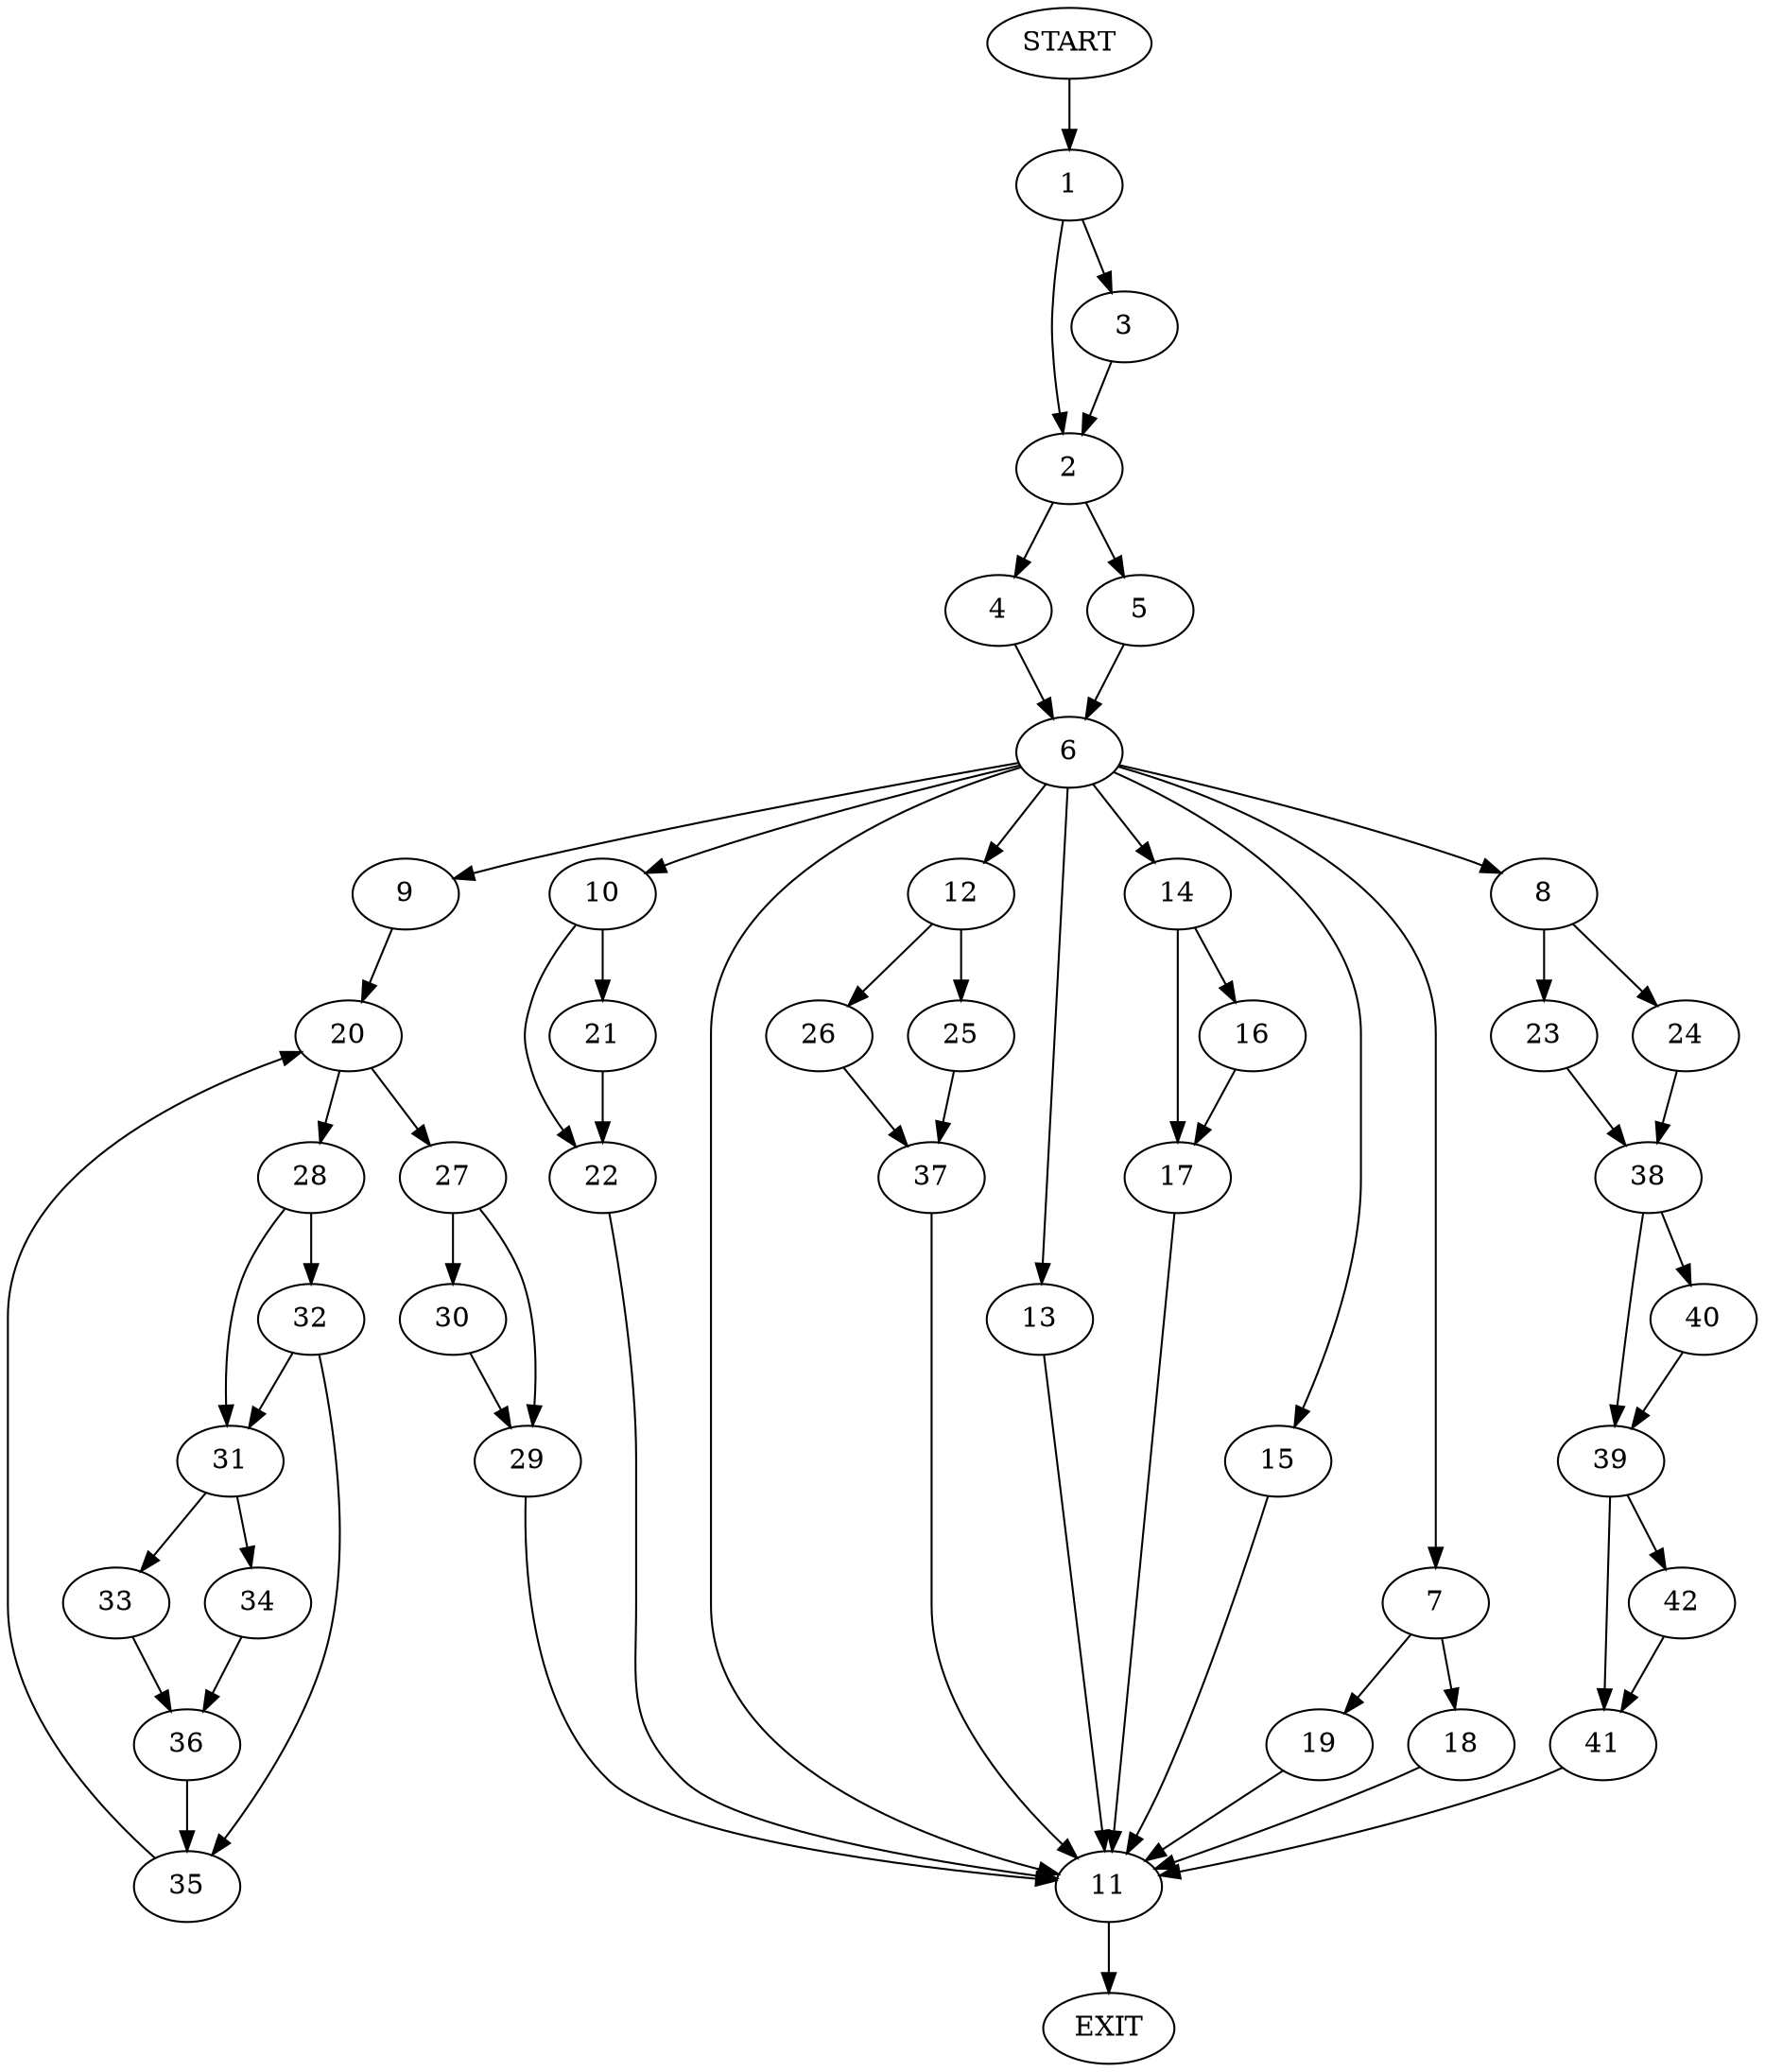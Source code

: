 digraph {
0 [label="START"]
43 [label="EXIT"]
0 -> 1
1 -> 2
1 -> 3
2 -> 4
2 -> 5
3 -> 2
5 -> 6
4 -> 6
6 -> 7
6 -> 8
6 -> 9
6 -> 10
6 -> 11
6 -> 12
6 -> 13
6 -> 14
6 -> 15
14 -> 16
14 -> 17
7 -> 18
7 -> 19
13 -> 11
9 -> 20
11 -> 43
10 -> 21
10 -> 22
8 -> 23
8 -> 24
15 -> 11
12 -> 25
12 -> 26
16 -> 17
17 -> 11
20 -> 27
20 -> 28
27 -> 29
27 -> 30
28 -> 31
28 -> 32
31 -> 33
31 -> 34
32 -> 31
32 -> 35
35 -> 20
34 -> 36
33 -> 36
36 -> 35
29 -> 11
30 -> 29
25 -> 37
26 -> 37
37 -> 11
24 -> 38
23 -> 38
38 -> 39
38 -> 40
39 -> 41
39 -> 42
40 -> 39
42 -> 41
41 -> 11
18 -> 11
19 -> 11
21 -> 22
22 -> 11
}
